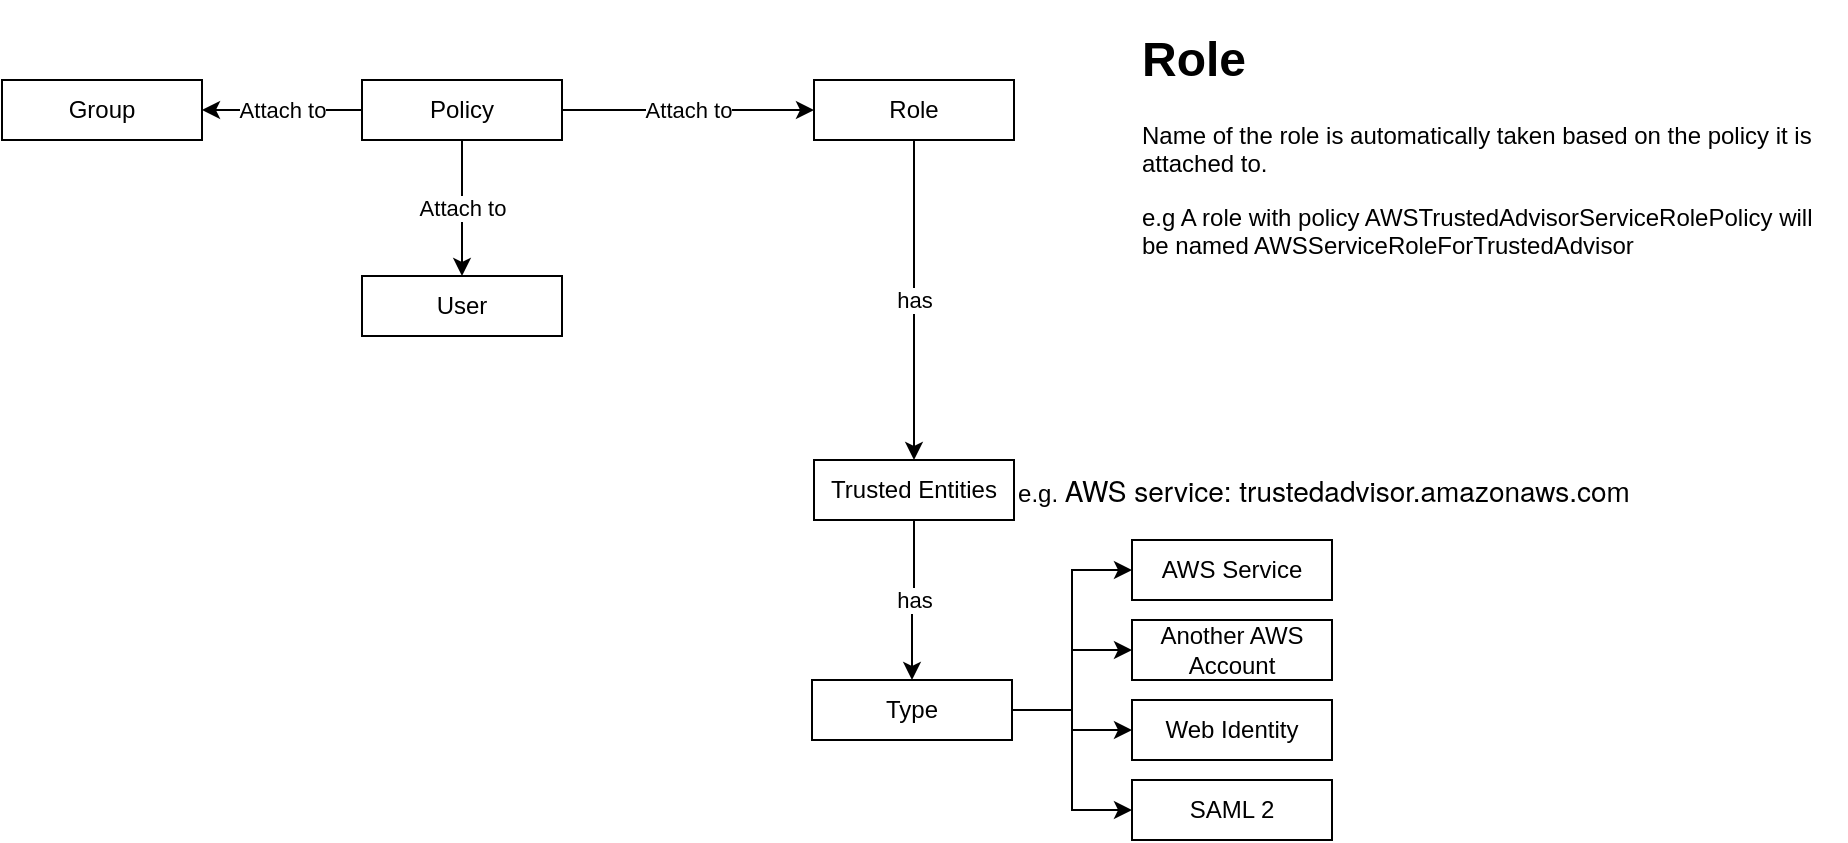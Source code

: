 <mxfile version="12.9.13" type="device"><diagram id="RiGbwyLF9igBlWtr8wFo" name="Page-1"><mxGraphModel dx="1022" dy="420" grid="1" gridSize="10" guides="1" tooltips="1" connect="1" arrows="1" fold="1" page="1" pageScale="1" pageWidth="850" pageHeight="1100" math="0" shadow="0"><root><mxCell id="0"/><mxCell id="1" parent="0"/><mxCell id="DJwn5OsKyYWNGSiEsphL-29" value="Attach to" style="edgeStyle=orthogonalEdgeStyle;rounded=0;orthogonalLoop=1;jettySize=auto;html=1;" edge="1" parent="1" source="DJwn5OsKyYWNGSiEsphL-1" target="DJwn5OsKyYWNGSiEsphL-4"><mxGeometry relative="1" as="geometry"/></mxCell><mxCell id="DJwn5OsKyYWNGSiEsphL-30" value="Attach to" style="edgeStyle=orthogonalEdgeStyle;rounded=0;orthogonalLoop=1;jettySize=auto;html=1;" edge="1" parent="1" source="DJwn5OsKyYWNGSiEsphL-1" target="DJwn5OsKyYWNGSiEsphL-2"><mxGeometry relative="1" as="geometry"/></mxCell><mxCell id="DJwn5OsKyYWNGSiEsphL-32" value="Attach to" style="edgeStyle=orthogonalEdgeStyle;rounded=0;orthogonalLoop=1;jettySize=auto;html=1;" edge="1" parent="1" source="DJwn5OsKyYWNGSiEsphL-1" target="DJwn5OsKyYWNGSiEsphL-31"><mxGeometry relative="1" as="geometry"/></mxCell><mxCell id="DJwn5OsKyYWNGSiEsphL-1" value="Policy" style="rounded=0;whiteSpace=wrap;html=1;" vertex="1" parent="1"><mxGeometry x="248" y="120" width="100" height="30" as="geometry"/></mxCell><mxCell id="DJwn5OsKyYWNGSiEsphL-31" value="Group" style="rounded=0;whiteSpace=wrap;html=1;" vertex="1" parent="1"><mxGeometry x="68" y="120" width="100" height="30" as="geometry"/></mxCell><mxCell id="DJwn5OsKyYWNGSiEsphL-2" value="User" style="rounded=0;whiteSpace=wrap;html=1;" vertex="1" parent="1"><mxGeometry x="248" y="218" width="100" height="30" as="geometry"/></mxCell><mxCell id="DJwn5OsKyYWNGSiEsphL-10" value="has" style="edgeStyle=orthogonalEdgeStyle;rounded=0;orthogonalLoop=1;jettySize=auto;html=1;exitX=0.5;exitY=1;exitDx=0;exitDy=0;" edge="1" parent="1" source="DJwn5OsKyYWNGSiEsphL-21" target="DJwn5OsKyYWNGSiEsphL-9"><mxGeometry relative="1" as="geometry"><mxPoint x="536" y="340" as="sourcePoint"/></mxGeometry></mxCell><mxCell id="DJwn5OsKyYWNGSiEsphL-22" value="has" style="edgeStyle=orthogonalEdgeStyle;rounded=0;orthogonalLoop=1;jettySize=auto;html=1;" edge="1" parent="1" source="DJwn5OsKyYWNGSiEsphL-4" target="DJwn5OsKyYWNGSiEsphL-21"><mxGeometry relative="1" as="geometry"/></mxCell><mxCell id="DJwn5OsKyYWNGSiEsphL-4" value="Role" style="rounded=0;whiteSpace=wrap;html=1;" vertex="1" parent="1"><mxGeometry x="474" y="120" width="100" height="30" as="geometry"/></mxCell><mxCell id="DJwn5OsKyYWNGSiEsphL-15" value="" style="edgeStyle=orthogonalEdgeStyle;rounded=0;orthogonalLoop=1;jettySize=auto;html=1;" edge="1" parent="1" source="DJwn5OsKyYWNGSiEsphL-9" target="DJwn5OsKyYWNGSiEsphL-13"><mxGeometry relative="1" as="geometry"/></mxCell><mxCell id="DJwn5OsKyYWNGSiEsphL-18" style="edgeStyle=orthogonalEdgeStyle;rounded=0;orthogonalLoop=1;jettySize=auto;html=1;entryX=0;entryY=0.5;entryDx=0;entryDy=0;" edge="1" parent="1" source="DJwn5OsKyYWNGSiEsphL-9" target="DJwn5OsKyYWNGSiEsphL-11"><mxGeometry relative="1" as="geometry"/></mxCell><mxCell id="DJwn5OsKyYWNGSiEsphL-19" style="edgeStyle=orthogonalEdgeStyle;rounded=0;orthogonalLoop=1;jettySize=auto;html=1;" edge="1" parent="1" source="DJwn5OsKyYWNGSiEsphL-9" target="DJwn5OsKyYWNGSiEsphL-12"><mxGeometry relative="1" as="geometry"/></mxCell><mxCell id="DJwn5OsKyYWNGSiEsphL-20" style="edgeStyle=orthogonalEdgeStyle;rounded=0;orthogonalLoop=1;jettySize=auto;html=1;entryX=0;entryY=0.5;entryDx=0;entryDy=0;" edge="1" parent="1" source="DJwn5OsKyYWNGSiEsphL-9" target="DJwn5OsKyYWNGSiEsphL-14"><mxGeometry relative="1" as="geometry"/></mxCell><mxCell id="DJwn5OsKyYWNGSiEsphL-9" value="Type" style="rounded=0;whiteSpace=wrap;html=1;" vertex="1" parent="1"><mxGeometry x="473" y="420" width="100" height="30" as="geometry"/></mxCell><mxCell id="DJwn5OsKyYWNGSiEsphL-11" value="AWS Service" style="rounded=0;whiteSpace=wrap;html=1;" vertex="1" parent="1"><mxGeometry x="633" y="350" width="100" height="30" as="geometry"/></mxCell><mxCell id="DJwn5OsKyYWNGSiEsphL-12" value="Another AWS Account" style="rounded=0;whiteSpace=wrap;html=1;" vertex="1" parent="1"><mxGeometry x="633" y="390" width="100" height="30" as="geometry"/></mxCell><mxCell id="DJwn5OsKyYWNGSiEsphL-13" value="Web Identity" style="rounded=0;whiteSpace=wrap;html=1;" vertex="1" parent="1"><mxGeometry x="633" y="430" width="100" height="30" as="geometry"/></mxCell><mxCell id="DJwn5OsKyYWNGSiEsphL-14" value="SAML 2" style="rounded=0;whiteSpace=wrap;html=1;" vertex="1" parent="1"><mxGeometry x="633" y="470" width="100" height="30" as="geometry"/></mxCell><mxCell id="DJwn5OsKyYWNGSiEsphL-21" value="Trusted Entities" style="rounded=0;whiteSpace=wrap;html=1;" vertex="1" parent="1"><mxGeometry x="474" y="310" width="100" height="30" as="geometry"/></mxCell><mxCell id="DJwn5OsKyYWNGSiEsphL-27" value="e.g.&amp;nbsp;&lt;span style=&quot;font-family: &amp;#34;helvetica neue&amp;#34; , &amp;#34;roboto&amp;#34; , &amp;#34;arial&amp;#34; , sans-serif ; font-size: 14px&quot;&gt;AWS service: trustedadvisor.amazonaws.com&lt;/span&gt;" style="text;html=1;strokeColor=none;fillColor=none;align=center;verticalAlign=middle;whiteSpace=wrap;rounded=0;" vertex="1" parent="1"><mxGeometry x="574" y="315" width="310" height="20" as="geometry"/></mxCell><mxCell id="DJwn5OsKyYWNGSiEsphL-28" value="&lt;h1&gt;Role&lt;/h1&gt;&lt;p&gt;Name of the role is automatically taken based on the policy it is attached to.&amp;nbsp;&lt;/p&gt;&lt;p&gt;e.g A role with policy AWSTrustedAdvisorServiceRolePolicy will be named AWSServiceRoleForTrustedAdvisor&lt;/p&gt;" style="text;html=1;strokeColor=none;fillColor=none;spacing=5;spacingTop=-20;whiteSpace=wrap;overflow=hidden;rounded=0;" vertex="1" parent="1"><mxGeometry x="633" y="90" width="357" height="130" as="geometry"/></mxCell></root></mxGraphModel></diagram></mxfile>